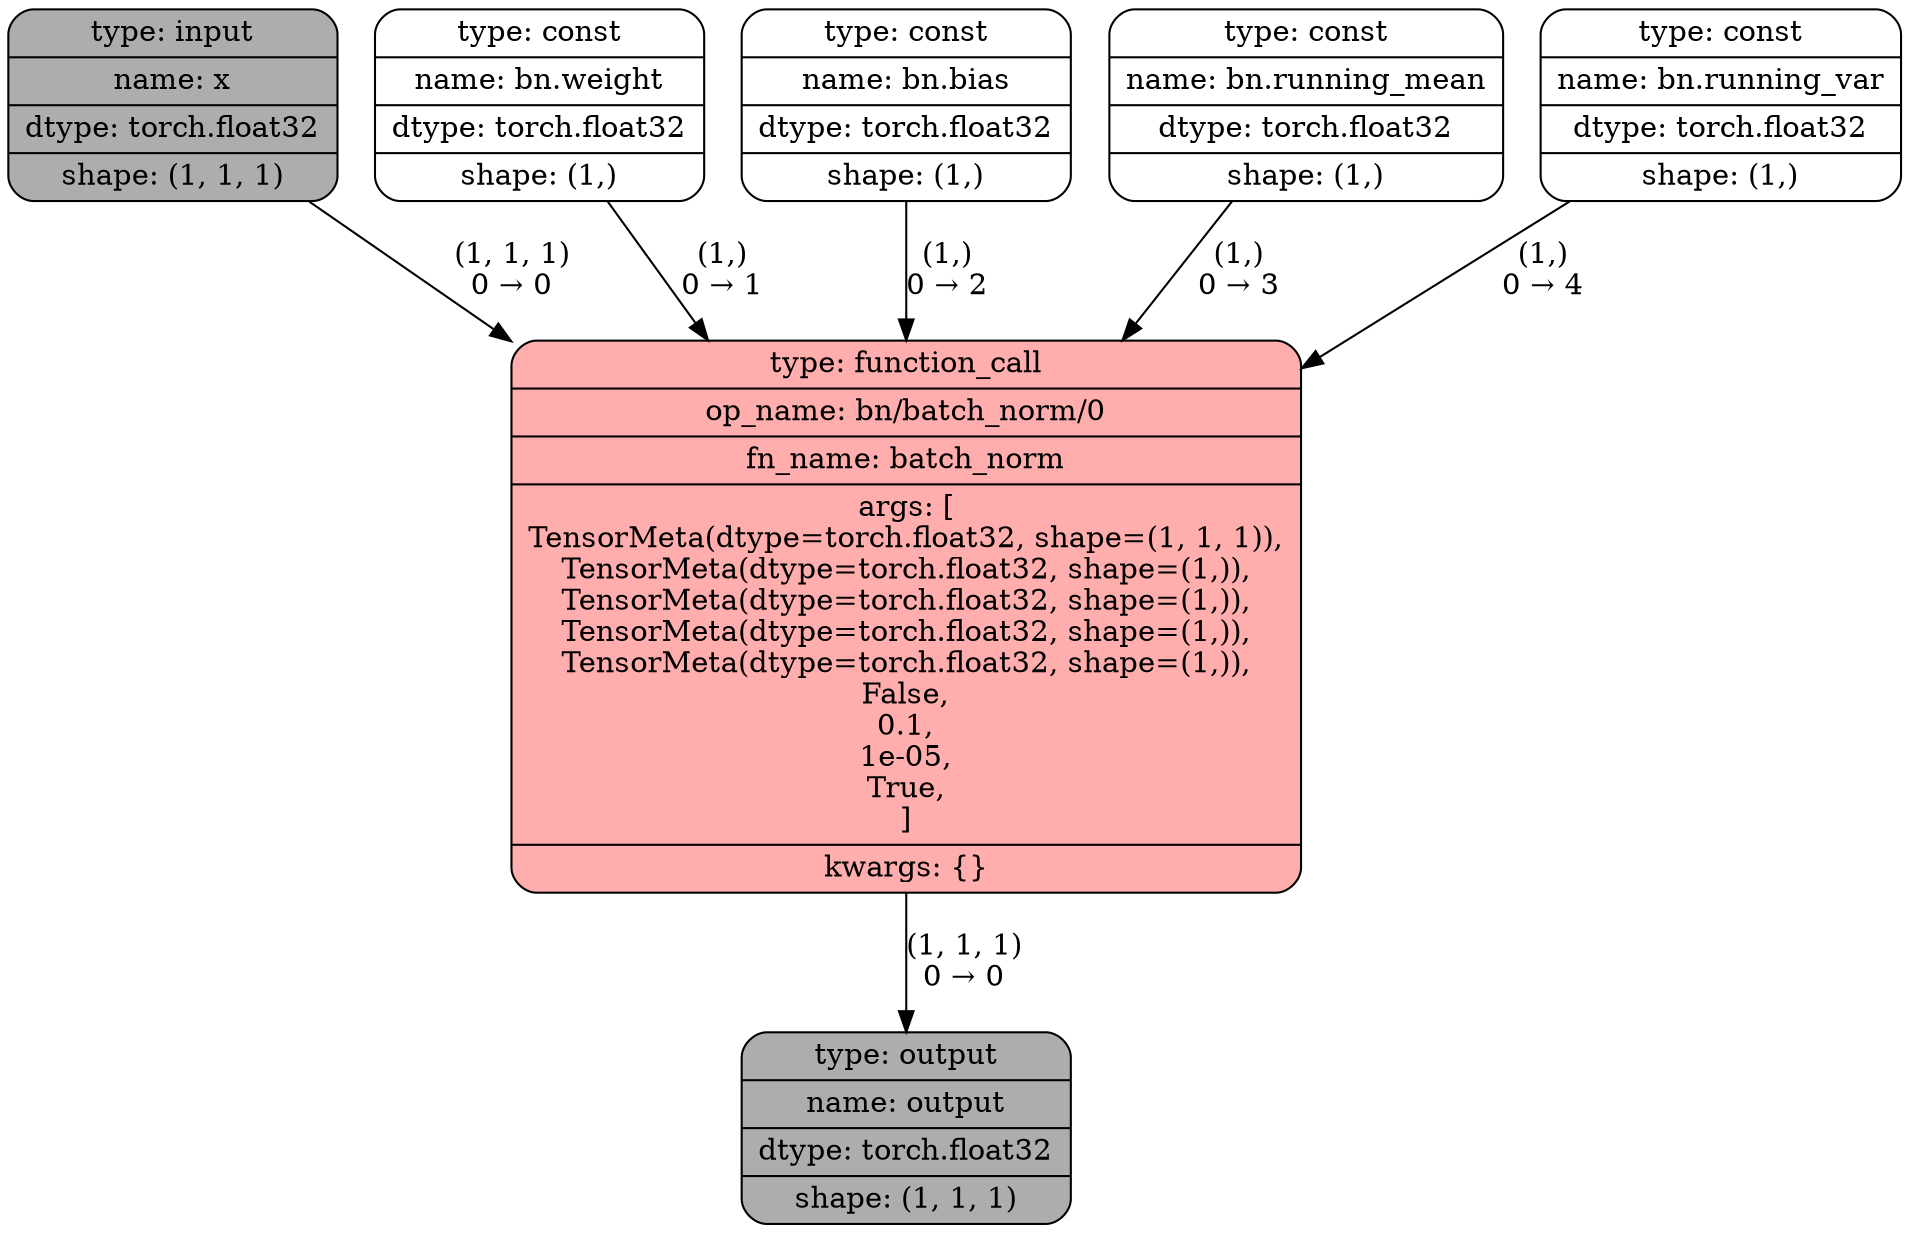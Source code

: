 digraph  {
rankdir=TB;
0 [fillcolor="#adadad", fontcolor="#000000", label="{type: input|name: x|dtype: torch.float32|shape: (1, 1, 1)}", shape=record, style="filled,rounded"];
1 [fillcolor="#ffffff", fontcolor="#000000", label="{type: const|name: bn.weight|dtype: torch.float32|shape: (1,)}", shape=record, style="filled,rounded"];
2 [fillcolor="#ffffff", fontcolor="#000000", label="{type: const|name: bn.bias|dtype: torch.float32|shape: (1,)}", shape=record, style="filled,rounded"];
3 [fillcolor="#ffffff", fontcolor="#000000", label="{type: const|name: bn.running_mean|dtype: torch.float32|shape: (1,)}", shape=record, style="filled,rounded"];
4 [fillcolor="#ffffff", fontcolor="#000000", label="{type: const|name: bn.running_var|dtype: torch.float32|shape: (1,)}", shape=record, style="filled,rounded"];
5 [fillcolor="#ffadad", fontcolor="#000000", label="{type: function_call|op_name: bn/batch_norm/0|fn_name: batch_norm|args: [\nTensorMeta(dtype=torch.float32, shape=(1, 1, 1)),\nTensorMeta(dtype=torch.float32, shape=(1,)),\nTensorMeta(dtype=torch.float32, shape=(1,)),\nTensorMeta(dtype=torch.float32, shape=(1,)),\nTensorMeta(dtype=torch.float32, shape=(1,)),\nFalse,\n0.1,\n1e-05,\nTrue,\n]|kwargs: \{\}}", shape=record, style="filled,rounded"];
6 [fillcolor="#adadad", fontcolor="#000000", label="{type: output|name: output|dtype: torch.float32|shape: (1, 1, 1)}", shape=record, style="filled,rounded"];
0 -> 5  [label="(1, 1, 1)\n0 → 0"];
1 -> 5  [label="(1,)\n0 → 1"];
2 -> 5  [label="(1,)\n0 → 2"];
3 -> 5  [label="(1,)\n0 → 3"];
4 -> 5  [label="(1,)\n0 → 4"];
5 -> 6  [label="(1, 1, 1)\n0 → 0"];
}

